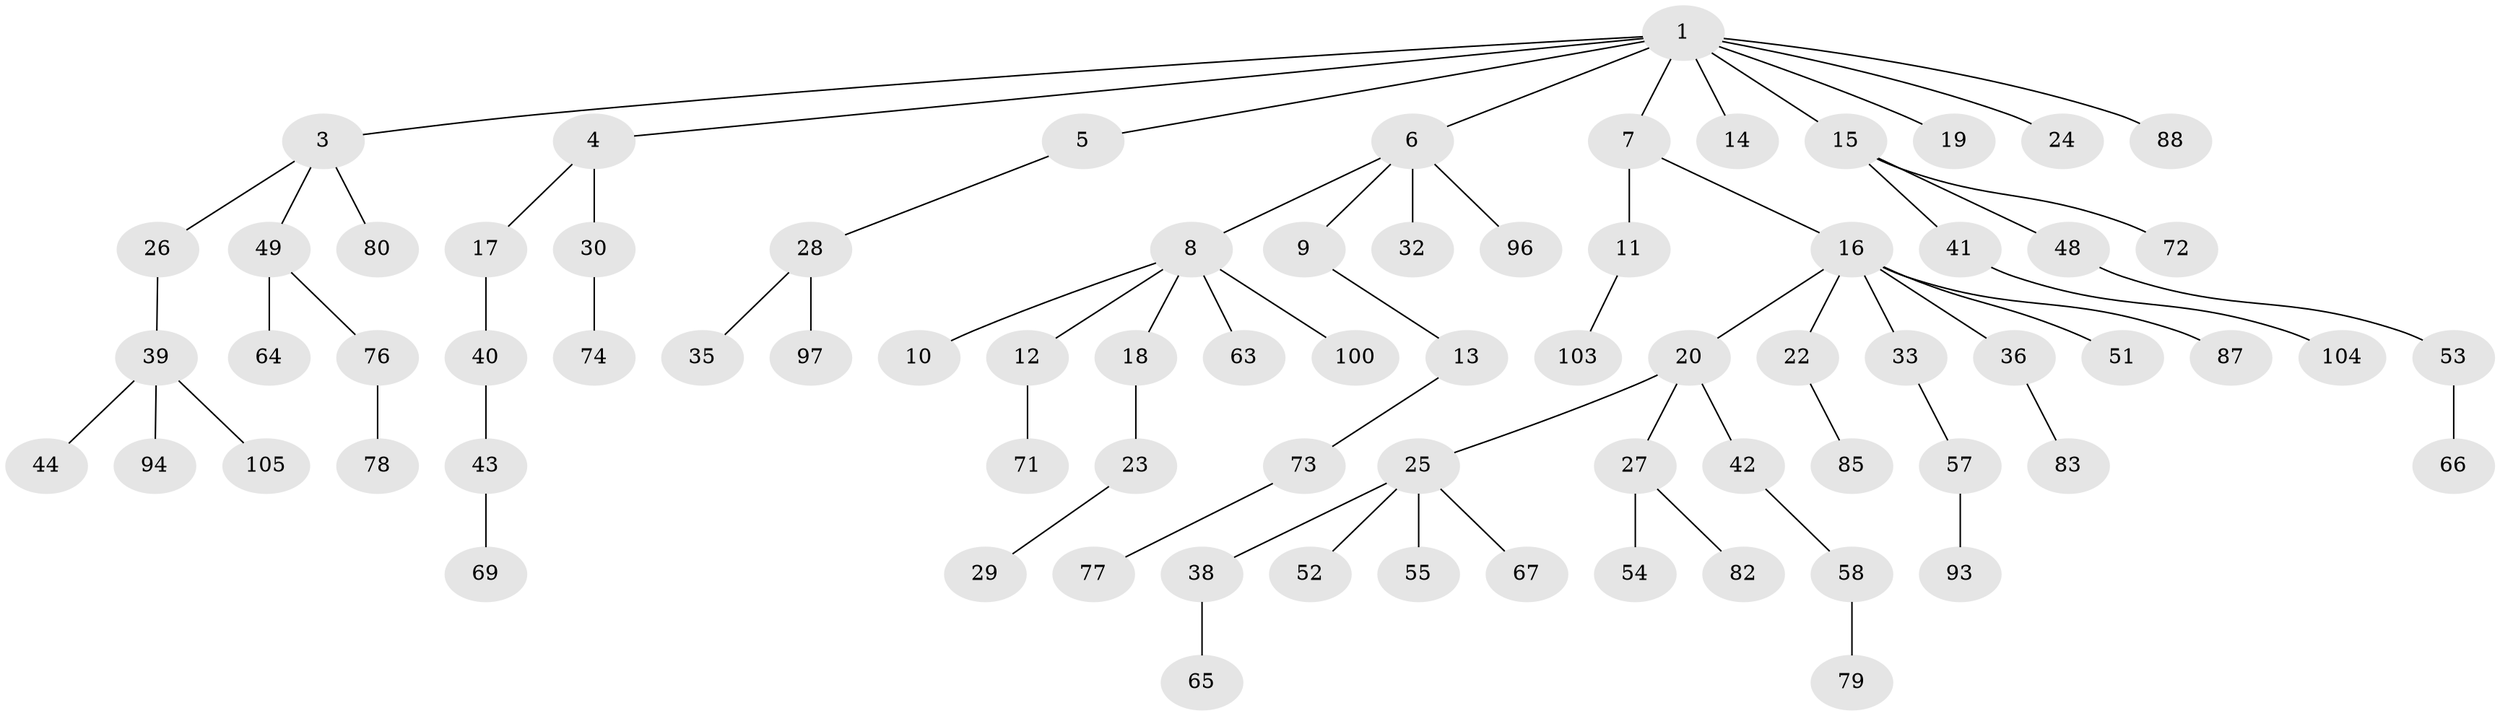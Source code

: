 // original degree distribution, {5: 0.045871559633027525, 7: 0.009174311926605505, 4: 0.05504587155963303, 3: 0.08256880733944955, 2: 0.3486238532110092, 8: 0.009174311926605505, 1: 0.44954128440366975}
// Generated by graph-tools (version 1.1) at 2025/19/03/04/25 18:19:22]
// undirected, 76 vertices, 75 edges
graph export_dot {
graph [start="1"]
  node [color=gray90,style=filled];
  1 [super="+2"];
  3;
  4;
  5;
  6;
  7;
  8 [super="+62+61"];
  9;
  10;
  11 [super="+70"];
  12;
  13;
  14;
  15;
  16 [super="+21+31+59"];
  17;
  18;
  19;
  20;
  22 [super="+47"];
  23;
  24;
  25 [super="+34"];
  26 [super="+37+45"];
  27 [super="+75"];
  28;
  29 [super="+98"];
  30;
  32;
  33 [super="+50"];
  35 [super="+106"];
  36;
  38 [super="+46"];
  39;
  40;
  41;
  42;
  43;
  44 [super="+99"];
  48;
  49 [super="+89"];
  51;
  52;
  53;
  54 [super="+56"];
  55;
  57;
  58;
  63 [super="+81+92"];
  64;
  65 [super="+91"];
  66;
  67;
  69;
  71;
  72 [super="+84"];
  73 [super="+86"];
  74;
  76;
  77;
  78 [super="+90+101"];
  79;
  80;
  82;
  83 [super="+95"];
  85;
  87;
  88;
  93;
  94;
  96;
  97;
  100;
  103;
  104;
  105 [super="+107+108"];
  1 -- 3;
  1 -- 7;
  1 -- 19;
  1 -- 88;
  1 -- 4;
  1 -- 5;
  1 -- 6;
  1 -- 24;
  1 -- 14;
  1 -- 15;
  3 -- 26;
  3 -- 49;
  3 -- 80;
  4 -- 17;
  4 -- 30;
  5 -- 28;
  6 -- 8;
  6 -- 9;
  6 -- 32;
  6 -- 96;
  7 -- 11;
  7 -- 16;
  8 -- 10;
  8 -- 12;
  8 -- 18;
  8 -- 63;
  8 -- 100;
  9 -- 13;
  11 -- 103;
  12 -- 71;
  13 -- 73;
  15 -- 41;
  15 -- 48;
  15 -- 72;
  16 -- 20;
  16 -- 22;
  16 -- 33;
  16 -- 51;
  16 -- 36;
  16 -- 87;
  17 -- 40;
  18 -- 23;
  20 -- 25;
  20 -- 27;
  20 -- 42;
  22 -- 85;
  23 -- 29;
  25 -- 38;
  25 -- 52;
  25 -- 55;
  25 -- 67;
  26 -- 39;
  27 -- 54;
  27 -- 82;
  28 -- 35;
  28 -- 97;
  30 -- 74;
  33 -- 57;
  36 -- 83;
  38 -- 65;
  39 -- 44;
  39 -- 94;
  39 -- 105;
  40 -- 43;
  41 -- 104;
  42 -- 58;
  43 -- 69;
  48 -- 53;
  49 -- 64;
  49 -- 76;
  53 -- 66;
  57 -- 93;
  58 -- 79;
  73 -- 77;
  76 -- 78;
}
